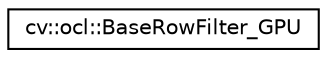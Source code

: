 digraph "Graphical Class Hierarchy"
{
 // LATEX_PDF_SIZE
  edge [fontname="Helvetica",fontsize="10",labelfontname="Helvetica",labelfontsize="10"];
  node [fontname="Helvetica",fontsize="10",shape=record];
  rankdir="LR";
  Node0 [label="cv::ocl::BaseRowFilter_GPU",height=0.2,width=0.4,color="black", fillcolor="white", style="filled",URL="$classcv_1_1ocl_1_1_base_row_filter___g_p_u.html",tooltip=" "];
}
